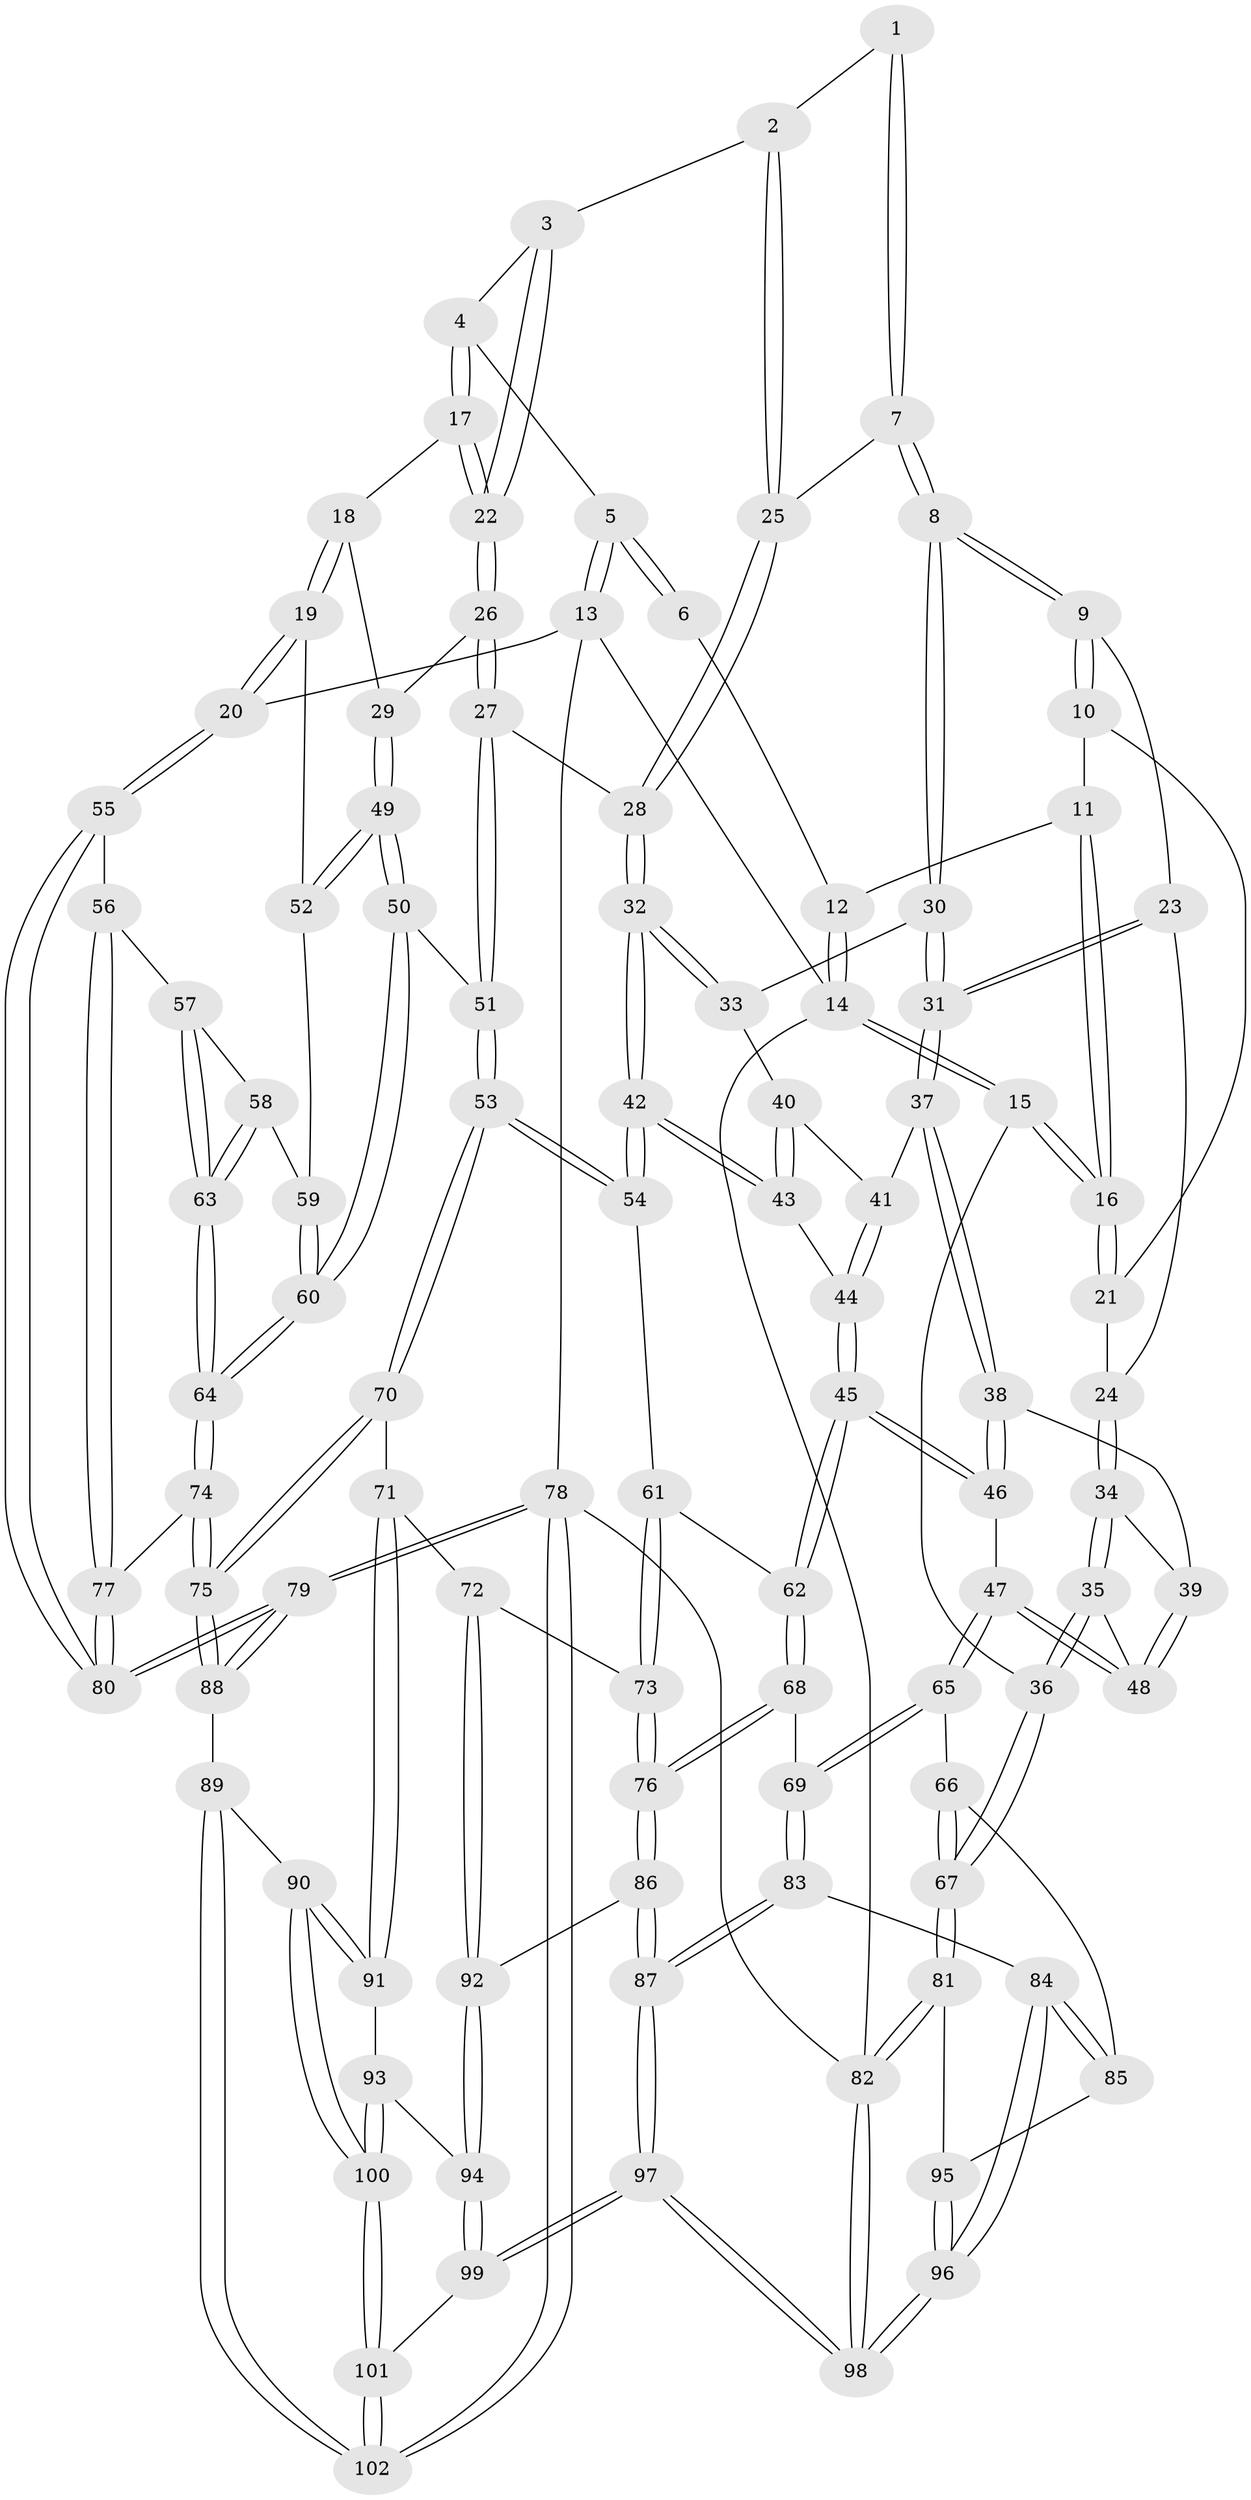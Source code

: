 // coarse degree distribution, {3: 0.09836065573770492, 5: 0.3442622950819672, 4: 0.47540983606557374, 6: 0.06557377049180328, 7: 0.01639344262295082}
// Generated by graph-tools (version 1.1) at 2025/24/03/03/25 07:24:35]
// undirected, 102 vertices, 252 edges
graph export_dot {
graph [start="1"]
  node [color=gray90,style=filled];
  1 [pos="+0.3263531010243694+0.011192235840194556"];
  2 [pos="+0.46473239199044525+0.1577195058808494"];
  3 [pos="+0.5548110799585465+0.05992723504663687"];
  4 [pos="+0.588812203442736+0"];
  5 [pos="+0.5837532523056888+0"];
  6 [pos="+0.2546780988712009+0"];
  7 [pos="+0.3702392654724636+0.1861256205332613"];
  8 [pos="+0.3239529218101372+0.20197051847420763"];
  9 [pos="+0.26966787348813326+0.17474156662922977"];
  10 [pos="+0.18549629445690285+0.07212638597224172"];
  11 [pos="+0.1898467507739493+0.03221555387826414"];
  12 [pos="+0.248643508157454+0"];
  13 [pos="+1+0"];
  14 [pos="+0+0"];
  15 [pos="+0+0.0056381616266077605"];
  16 [pos="+0+0.06520326016298174"];
  17 [pos="+0.8169620376437841+0.15558368967290315"];
  18 [pos="+0.8736969861645667+0.16149968762371103"];
  19 [pos="+1+0.15254707473353424"];
  20 [pos="+1+0.11798528805044704"];
  21 [pos="+0.07533807828494951+0.16161050185973205"];
  22 [pos="+0.6744363615666576+0.25542095236112844"];
  23 [pos="+0.16790885122909857+0.251814239075027"];
  24 [pos="+0.09330696539583436+0.2380063559319542"];
  25 [pos="+0.44269119299572485+0.18320092392585108"];
  26 [pos="+0.6658727755192045+0.31703580611668525"];
  27 [pos="+0.5998952372807975+0.3525364567644633"];
  28 [pos="+0.5147116761299783+0.371115025479891"];
  29 [pos="+0.7438571183404203+0.36167853820345386"];
  30 [pos="+0.31884081219930904+0.22190662984833237"];
  31 [pos="+0.20491223163976535+0.3091509208154716"];
  32 [pos="+0.4928604708295872+0.40068551235925987"];
  33 [pos="+0.31999745379584543+0.2833079214128476"];
  34 [pos="+0.03853556228152135+0.3600310727384115"];
  35 [pos="+0.003960983019631776+0.3786801702100656"];
  36 [pos="+0+0.4520188210901925"];
  37 [pos="+0.20488265943577746+0.3741993864587219"];
  38 [pos="+0.1972463040791181+0.37924048048776093"];
  39 [pos="+0.13565441248050547+0.3806414210245441"];
  40 [pos="+0.2957465944361868+0.3652114273531375"];
  41 [pos="+0.264111813589944+0.3773050710505931"];
  42 [pos="+0.481137651457353+0.4223493341543493"];
  43 [pos="+0.3752895579055206+0.4093960340694517"];
  44 [pos="+0.2875746655289379+0.4927752837556246"];
  45 [pos="+0.27592984311685576+0.5318338784645553"];
  46 [pos="+0.2065346228140611+0.49916696355883117"];
  47 [pos="+0.14596886957127278+0.5196831574938289"];
  48 [pos="+0.14225466776657508+0.5128012657333104"];
  49 [pos="+0.8107471729579444+0.417502459265078"];
  50 [pos="+0.7615483596305+0.5052919006167208"];
  51 [pos="+0.6856411555625348+0.5404966518289771"];
  52 [pos="+0.8169906958233292+0.4166033769182935"];
  53 [pos="+0.639423705546591+0.5887420797823482"];
  54 [pos="+0.48153540479860046+0.482970303919143"];
  55 [pos="+1+0.5003784040512651"];
  56 [pos="+1+0.5237806638870884"];
  57 [pos="+1+0.526179113691654"];
  58 [pos="+0.896035610771938+0.488146330641644"];
  59 [pos="+0.8760688666543442+0.471441123788396"];
  60 [pos="+0.8365108565397028+0.6281325900080288"];
  61 [pos="+0.4610285206791859+0.510483848869426"];
  62 [pos="+0.2870553231554514+0.5511167867481216"];
  63 [pos="+0.8783761465627116+0.6207104062236084"];
  64 [pos="+0.8519321211917505+0.6561980088463729"];
  65 [pos="+0.07707882098423412+0.6259511675983869"];
  66 [pos="+0.0010579300605941398+0.6197122666073007"];
  67 [pos="+0+0.5998612078082427"];
  68 [pos="+0.2663796638570086+0.6813615015254569"];
  69 [pos="+0.16504006927576897+0.6848045562511013"];
  70 [pos="+0.6419956464983411+0.6670143944616206"];
  71 [pos="+0.6146884406307406+0.7006372543281212"];
  72 [pos="+0.5696203285788568+0.7169518990833199"];
  73 [pos="+0.44453593480039505+0.6358836947626968"];
  74 [pos="+0.8493354317412382+0.704973904716511"];
  75 [pos="+0.843413676429141+0.709554538225527"];
  76 [pos="+0.3160459067056836+0.7211470391126025"];
  77 [pos="+0.8940506136439292+0.712070304497697"];
  78 [pos="+1+1"];
  79 [pos="+1+1"];
  80 [pos="+1+0.8649748162726666"];
  81 [pos="+0+0.7096332106663402"];
  82 [pos="+0+1"];
  83 [pos="+0.12845386452202837+0.7950985640000814"];
  84 [pos="+0.10635064799393035+0.8177284475610599"];
  85 [pos="+0.0891728613772481+0.816053618876109"];
  86 [pos="+0.3430693362499848+0.8036618113624072"];
  87 [pos="+0.2951095409933403+0.9010914425486505"];
  88 [pos="+0.8072608225302607+0.8464106046632093"];
  89 [pos="+0.7549985943750656+0.8807864663270367"];
  90 [pos="+0.7458089933660884+0.8815485303942473"];
  91 [pos="+0.6738447745457319+0.82308132734103"];
  92 [pos="+0.49271063340118326+0.8246917125759884"];
  93 [pos="+0.5486649780382356+0.8858388390072771"];
  94 [pos="+0.514850342070857+0.8674117386477375"];
  95 [pos="+0.010354277328071267+0.8098863938525586"];
  96 [pos="+0.134633607910433+1"];
  97 [pos="+0.2287387538266133+1"];
  98 [pos="+0.15182387621274962+1"];
  99 [pos="+0.3459722895028684+1"];
  100 [pos="+0.6319045359943095+0.9852613242083859"];
  101 [pos="+0.5936842737788188+1"];
  102 [pos="+0.9672910090896818+1"];
  1 -- 2;
  1 -- 7;
  1 -- 7;
  2 -- 3;
  2 -- 25;
  2 -- 25;
  3 -- 4;
  3 -- 22;
  3 -- 22;
  4 -- 5;
  4 -- 17;
  4 -- 17;
  5 -- 6;
  5 -- 6;
  5 -- 13;
  5 -- 13;
  6 -- 12;
  7 -- 8;
  7 -- 8;
  7 -- 25;
  8 -- 9;
  8 -- 9;
  8 -- 30;
  8 -- 30;
  9 -- 10;
  9 -- 10;
  9 -- 23;
  10 -- 11;
  10 -- 21;
  11 -- 12;
  11 -- 16;
  11 -- 16;
  12 -- 14;
  12 -- 14;
  13 -- 14;
  13 -- 20;
  13 -- 78;
  14 -- 15;
  14 -- 15;
  14 -- 82;
  15 -- 16;
  15 -- 16;
  15 -- 36;
  16 -- 21;
  16 -- 21;
  17 -- 18;
  17 -- 22;
  17 -- 22;
  18 -- 19;
  18 -- 19;
  18 -- 29;
  19 -- 20;
  19 -- 20;
  19 -- 52;
  20 -- 55;
  20 -- 55;
  21 -- 24;
  22 -- 26;
  22 -- 26;
  23 -- 24;
  23 -- 31;
  23 -- 31;
  24 -- 34;
  24 -- 34;
  25 -- 28;
  25 -- 28;
  26 -- 27;
  26 -- 27;
  26 -- 29;
  27 -- 28;
  27 -- 51;
  27 -- 51;
  28 -- 32;
  28 -- 32;
  29 -- 49;
  29 -- 49;
  30 -- 31;
  30 -- 31;
  30 -- 33;
  31 -- 37;
  31 -- 37;
  32 -- 33;
  32 -- 33;
  32 -- 42;
  32 -- 42;
  33 -- 40;
  34 -- 35;
  34 -- 35;
  34 -- 39;
  35 -- 36;
  35 -- 36;
  35 -- 48;
  36 -- 67;
  36 -- 67;
  37 -- 38;
  37 -- 38;
  37 -- 41;
  38 -- 39;
  38 -- 46;
  38 -- 46;
  39 -- 48;
  39 -- 48;
  40 -- 41;
  40 -- 43;
  40 -- 43;
  41 -- 44;
  41 -- 44;
  42 -- 43;
  42 -- 43;
  42 -- 54;
  42 -- 54;
  43 -- 44;
  44 -- 45;
  44 -- 45;
  45 -- 46;
  45 -- 46;
  45 -- 62;
  45 -- 62;
  46 -- 47;
  47 -- 48;
  47 -- 48;
  47 -- 65;
  47 -- 65;
  49 -- 50;
  49 -- 50;
  49 -- 52;
  49 -- 52;
  50 -- 51;
  50 -- 60;
  50 -- 60;
  51 -- 53;
  51 -- 53;
  52 -- 59;
  53 -- 54;
  53 -- 54;
  53 -- 70;
  53 -- 70;
  54 -- 61;
  55 -- 56;
  55 -- 80;
  55 -- 80;
  56 -- 57;
  56 -- 77;
  56 -- 77;
  57 -- 58;
  57 -- 63;
  57 -- 63;
  58 -- 59;
  58 -- 63;
  58 -- 63;
  59 -- 60;
  59 -- 60;
  60 -- 64;
  60 -- 64;
  61 -- 62;
  61 -- 73;
  61 -- 73;
  62 -- 68;
  62 -- 68;
  63 -- 64;
  63 -- 64;
  64 -- 74;
  64 -- 74;
  65 -- 66;
  65 -- 69;
  65 -- 69;
  66 -- 67;
  66 -- 67;
  66 -- 85;
  67 -- 81;
  67 -- 81;
  68 -- 69;
  68 -- 76;
  68 -- 76;
  69 -- 83;
  69 -- 83;
  70 -- 71;
  70 -- 75;
  70 -- 75;
  71 -- 72;
  71 -- 91;
  71 -- 91;
  72 -- 73;
  72 -- 92;
  72 -- 92;
  73 -- 76;
  73 -- 76;
  74 -- 75;
  74 -- 75;
  74 -- 77;
  75 -- 88;
  75 -- 88;
  76 -- 86;
  76 -- 86;
  77 -- 80;
  77 -- 80;
  78 -- 79;
  78 -- 79;
  78 -- 102;
  78 -- 102;
  78 -- 82;
  79 -- 80;
  79 -- 80;
  79 -- 88;
  79 -- 88;
  81 -- 82;
  81 -- 82;
  81 -- 95;
  82 -- 98;
  82 -- 98;
  83 -- 84;
  83 -- 87;
  83 -- 87;
  84 -- 85;
  84 -- 85;
  84 -- 96;
  84 -- 96;
  85 -- 95;
  86 -- 87;
  86 -- 87;
  86 -- 92;
  87 -- 97;
  87 -- 97;
  88 -- 89;
  89 -- 90;
  89 -- 102;
  89 -- 102;
  90 -- 91;
  90 -- 91;
  90 -- 100;
  90 -- 100;
  91 -- 93;
  92 -- 94;
  92 -- 94;
  93 -- 94;
  93 -- 100;
  93 -- 100;
  94 -- 99;
  94 -- 99;
  95 -- 96;
  95 -- 96;
  96 -- 98;
  96 -- 98;
  97 -- 98;
  97 -- 98;
  97 -- 99;
  97 -- 99;
  99 -- 101;
  100 -- 101;
  100 -- 101;
  101 -- 102;
  101 -- 102;
}
